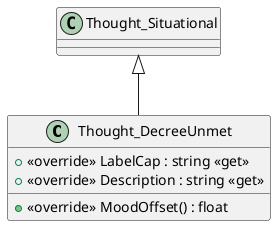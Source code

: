 @startuml
class Thought_DecreeUnmet {
    + <<override>> LabelCap : string <<get>>
    + <<override>> Description : string <<get>>
    + <<override>> MoodOffset() : float
}
Thought_Situational <|-- Thought_DecreeUnmet
@enduml
